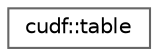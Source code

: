 digraph "类继承关系图"
{
 // LATEX_PDF_SIZE
  bgcolor="transparent";
  edge [fontname=Helvetica,fontsize=10,labelfontname=Helvetica,labelfontsize=10];
  node [fontname=Helvetica,fontsize=10,shape=box,height=0.2,width=0.4];
  rankdir="LR";
  Node0 [id="Node000000",label="cudf::table",height=0.2,width=0.4,color="grey40", fillcolor="white", style="filled",URL="$classcudf_1_1table.html",tooltip="A set of cudf::column's of the same size."];
}
